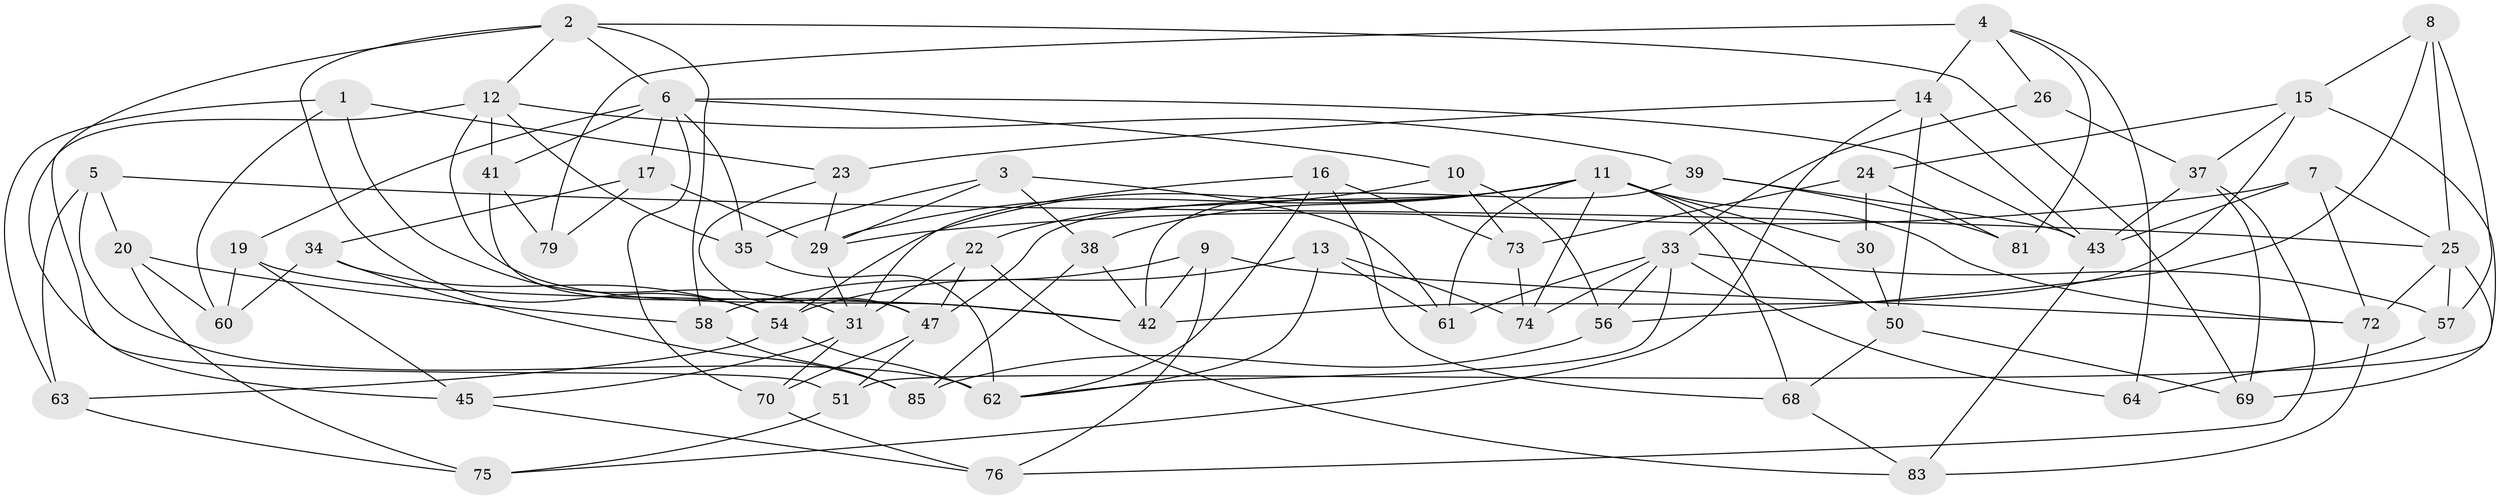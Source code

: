// original degree distribution, {4: 1.0}
// Generated by graph-tools (version 1.1) at 2025/20/03/04/25 18:20:28]
// undirected, 61 vertices, 139 edges
graph export_dot {
graph [start="1"]
  node [color=gray90,style=filled];
  1;
  2 [super="+28+55"];
  3;
  4 [super="+53"];
  5;
  6 [super="+27+67"];
  7;
  8 [super="+88"];
  9;
  10;
  11 [super="+32+21"];
  12 [super="+44"];
  13;
  14 [super="+82"];
  15 [super="+18"];
  16;
  17;
  19;
  20;
  22;
  23;
  24 [super="+65"];
  25 [super="+46"];
  26;
  29 [super="+36"];
  30;
  31 [super="+87"];
  33 [super="+48+59"];
  34;
  35;
  37 [super="+49"];
  38;
  39;
  41;
  42 [super="+52"];
  43 [super="+78"];
  45;
  47 [super="+71"];
  50 [super="+84"];
  51;
  54 [super="+86"];
  56;
  57;
  58;
  60;
  61;
  62 [super="+66"];
  63;
  64;
  68;
  69;
  70;
  72 [super="+77"];
  73;
  74;
  75;
  76;
  79;
  81;
  83;
  85;
  1 -- 31;
  1 -- 63;
  1 -- 60;
  1 -- 23;
  2 -- 54;
  2 -- 12;
  2 -- 58;
  2 -- 69;
  2 -- 51;
  2 -- 6;
  3 -- 35;
  3 -- 38;
  3 -- 61;
  3 -- 29;
  4 -- 14;
  4 -- 81;
  4 -- 79 [weight=2];
  4 -- 64;
  4 -- 26;
  5 -- 62;
  5 -- 63;
  5 -- 25;
  5 -- 20;
  6 -- 70;
  6 -- 19;
  6 -- 41;
  6 -- 10;
  6 -- 17;
  6 -- 35;
  6 -- 43;
  7 -- 72;
  7 -- 43;
  7 -- 29;
  7 -- 25;
  8 -- 57;
  8 -- 15 [weight=2];
  8 -- 25 [weight=2];
  8 -- 56;
  9 -- 72;
  9 -- 42;
  9 -- 76;
  9 -- 58;
  10 -- 73;
  10 -- 56;
  10 -- 22;
  11 -- 30;
  11 -- 61;
  11 -- 50;
  11 -- 29;
  11 -- 72;
  11 -- 68;
  11 -- 38;
  11 -- 54;
  11 -- 74;
  11 -- 47;
  12 -- 35;
  12 -- 41;
  12 -- 45;
  12 -- 39;
  12 -- 42;
  13 -- 74;
  13 -- 61;
  13 -- 54;
  13 -- 62;
  14 -- 75;
  14 -- 50 [weight=2];
  14 -- 43;
  14 -- 23;
  15 -- 37;
  15 -- 42;
  15 -- 24;
  15 -- 51;
  16 -- 68;
  16 -- 73;
  16 -- 31;
  16 -- 62;
  17 -- 34;
  17 -- 79;
  17 -- 29;
  19 -- 60;
  19 -- 45;
  19 -- 42;
  20 -- 58;
  20 -- 60;
  20 -- 75;
  22 -- 31;
  22 -- 83;
  22 -- 47;
  23 -- 47;
  23 -- 29;
  24 -- 81 [weight=2];
  24 -- 73;
  24 -- 30 [weight=2];
  25 -- 72 [weight=2];
  25 -- 69;
  25 -- 57;
  26 -- 33;
  26 -- 37 [weight=2];
  29 -- 31;
  30 -- 50;
  31 -- 70;
  31 -- 45;
  33 -- 64 [weight=2];
  33 -- 56;
  33 -- 74;
  33 -- 61;
  33 -- 57;
  33 -- 62;
  34 -- 60;
  34 -- 85;
  34 -- 54;
  35 -- 62;
  37 -- 69;
  37 -- 43;
  37 -- 76;
  38 -- 85;
  38 -- 42;
  39 -- 42;
  39 -- 81;
  39 -- 43;
  41 -- 79;
  41 -- 47;
  43 -- 83;
  45 -- 76;
  47 -- 70;
  47 -- 51;
  50 -- 68;
  50 -- 69;
  51 -- 75;
  54 -- 63;
  54 -- 62;
  56 -- 85;
  57 -- 64;
  58 -- 85;
  63 -- 75;
  68 -- 83;
  70 -- 76;
  72 -- 83;
  73 -- 74;
}
